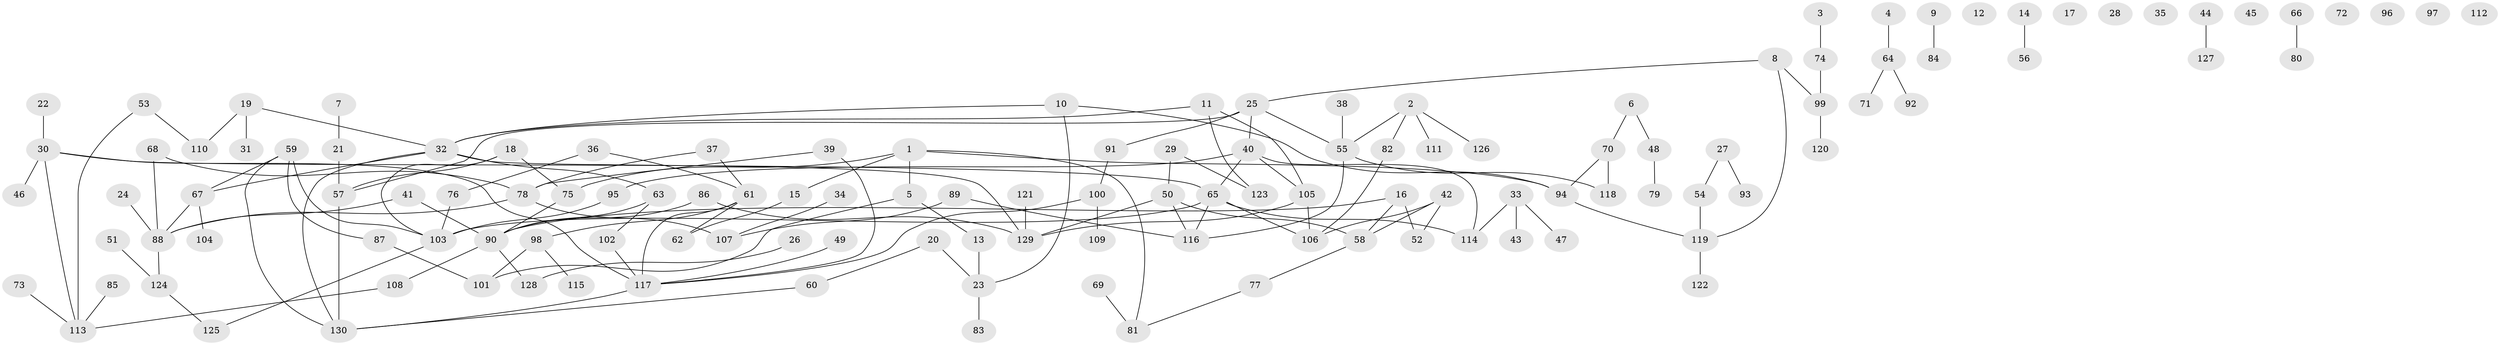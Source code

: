 // Generated by graph-tools (version 1.1) at 2025/00/03/09/25 03:00:55]
// undirected, 130 vertices, 153 edges
graph export_dot {
graph [start="1"]
  node [color=gray90,style=filled];
  1;
  2;
  3;
  4;
  5;
  6;
  7;
  8;
  9;
  10;
  11;
  12;
  13;
  14;
  15;
  16;
  17;
  18;
  19;
  20;
  21;
  22;
  23;
  24;
  25;
  26;
  27;
  28;
  29;
  30;
  31;
  32;
  33;
  34;
  35;
  36;
  37;
  38;
  39;
  40;
  41;
  42;
  43;
  44;
  45;
  46;
  47;
  48;
  49;
  50;
  51;
  52;
  53;
  54;
  55;
  56;
  57;
  58;
  59;
  60;
  61;
  62;
  63;
  64;
  65;
  66;
  67;
  68;
  69;
  70;
  71;
  72;
  73;
  74;
  75;
  76;
  77;
  78;
  79;
  80;
  81;
  82;
  83;
  84;
  85;
  86;
  87;
  88;
  89;
  90;
  91;
  92;
  93;
  94;
  95;
  96;
  97;
  98;
  99;
  100;
  101;
  102;
  103;
  104;
  105;
  106;
  107;
  108;
  109;
  110;
  111;
  112;
  113;
  114;
  115;
  116;
  117;
  118;
  119;
  120;
  121;
  122;
  123;
  124;
  125;
  126;
  127;
  128;
  129;
  130;
  1 -- 5;
  1 -- 15;
  1 -- 75;
  1 -- 81;
  1 -- 94;
  2 -- 55;
  2 -- 82;
  2 -- 111;
  2 -- 126;
  3 -- 74;
  4 -- 64;
  5 -- 13;
  5 -- 101;
  6 -- 48;
  6 -- 70;
  7 -- 21;
  8 -- 25;
  8 -- 99;
  8 -- 119;
  9 -- 84;
  10 -- 23;
  10 -- 32;
  10 -- 94;
  11 -- 32;
  11 -- 105;
  11 -- 123;
  13 -- 23;
  14 -- 56;
  15 -- 62;
  16 -- 52;
  16 -- 58;
  16 -- 90;
  18 -- 57;
  18 -- 75;
  18 -- 103;
  19 -- 31;
  19 -- 32;
  19 -- 110;
  20 -- 23;
  20 -- 60;
  21 -- 57;
  22 -- 30;
  23 -- 83;
  24 -- 88;
  25 -- 40;
  25 -- 55;
  25 -- 57;
  25 -- 91;
  26 -- 128;
  27 -- 54;
  27 -- 93;
  29 -- 50;
  29 -- 123;
  30 -- 46;
  30 -- 65;
  30 -- 113;
  30 -- 117;
  32 -- 63;
  32 -- 67;
  32 -- 129;
  32 -- 130;
  33 -- 43;
  33 -- 47;
  33 -- 114;
  34 -- 107;
  36 -- 61;
  36 -- 76;
  37 -- 61;
  37 -- 78;
  38 -- 55;
  39 -- 78;
  39 -- 117;
  40 -- 65;
  40 -- 95;
  40 -- 105;
  40 -- 114;
  41 -- 88;
  41 -- 90;
  42 -- 52;
  42 -- 58;
  42 -- 106;
  44 -- 127;
  48 -- 79;
  49 -- 117;
  50 -- 58;
  50 -- 116;
  50 -- 129;
  51 -- 124;
  53 -- 110;
  53 -- 113;
  54 -- 119;
  55 -- 116;
  55 -- 118;
  57 -- 130;
  58 -- 77;
  59 -- 67;
  59 -- 87;
  59 -- 103;
  59 -- 130;
  60 -- 130;
  61 -- 62;
  61 -- 98;
  61 -- 117;
  63 -- 90;
  63 -- 102;
  64 -- 71;
  64 -- 92;
  65 -- 103;
  65 -- 106;
  65 -- 114;
  65 -- 116;
  66 -- 80;
  67 -- 88;
  67 -- 104;
  68 -- 78;
  68 -- 88;
  69 -- 81;
  70 -- 94;
  70 -- 118;
  73 -- 113;
  74 -- 99;
  75 -- 90;
  76 -- 103;
  77 -- 81;
  78 -- 88;
  78 -- 107;
  82 -- 106;
  85 -- 113;
  86 -- 90;
  86 -- 129;
  87 -- 101;
  88 -- 124;
  89 -- 107;
  89 -- 116;
  90 -- 108;
  90 -- 128;
  91 -- 100;
  94 -- 119;
  95 -- 103;
  98 -- 101;
  98 -- 115;
  99 -- 120;
  100 -- 109;
  100 -- 117;
  102 -- 117;
  103 -- 125;
  105 -- 106;
  105 -- 129;
  108 -- 113;
  117 -- 130;
  119 -- 122;
  121 -- 129;
  124 -- 125;
}
